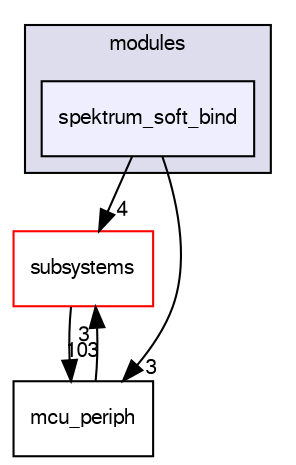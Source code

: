 digraph "sw/airborne/modules/spektrum_soft_bind" {
  compound=true
  node [ fontsize="10", fontname="FreeSans"];
  edge [ labelfontsize="10", labelfontname="FreeSans"];
  subgraph clusterdir_c2abcdd6ccb39c3582929c0e3f5651c2 {
    graph [ bgcolor="#ddddee", pencolor="black", label="modules" fontname="FreeSans", fontsize="10", URL="dir_c2abcdd6ccb39c3582929c0e3f5651c2.html"]
  dir_4fce34fdfa3ee0c77fb7c89ba1db056f [shape=box, label="spektrum_soft_bind", style="filled", fillcolor="#eeeeff", pencolor="black", URL="dir_4fce34fdfa3ee0c77fb7c89ba1db056f.html"];
  }
  dir_12d6ec7aac5a4a9b8cee17e35022d7c7 [shape=box label="subsystems" fillcolor="white" style="filled" color="red" URL="dir_12d6ec7aac5a4a9b8cee17e35022d7c7.html"];
  dir_1ca43f6a116d741d80fb1d0555a2b198 [shape=box label="mcu_periph" URL="dir_1ca43f6a116d741d80fb1d0555a2b198.html"];
  dir_4fce34fdfa3ee0c77fb7c89ba1db056f->dir_12d6ec7aac5a4a9b8cee17e35022d7c7 [headlabel="4", labeldistance=1.5 headhref="dir_000210_000051.html"];
  dir_4fce34fdfa3ee0c77fb7c89ba1db056f->dir_1ca43f6a116d741d80fb1d0555a2b198 [headlabel="3", labeldistance=1.5 headhref="dir_000210_000120.html"];
  dir_12d6ec7aac5a4a9b8cee17e35022d7c7->dir_1ca43f6a116d741d80fb1d0555a2b198 [headlabel="103", labeldistance=1.5 headhref="dir_000051_000120.html"];
  dir_1ca43f6a116d741d80fb1d0555a2b198->dir_12d6ec7aac5a4a9b8cee17e35022d7c7 [headlabel="3", labeldistance=1.5 headhref="dir_000120_000051.html"];
}
